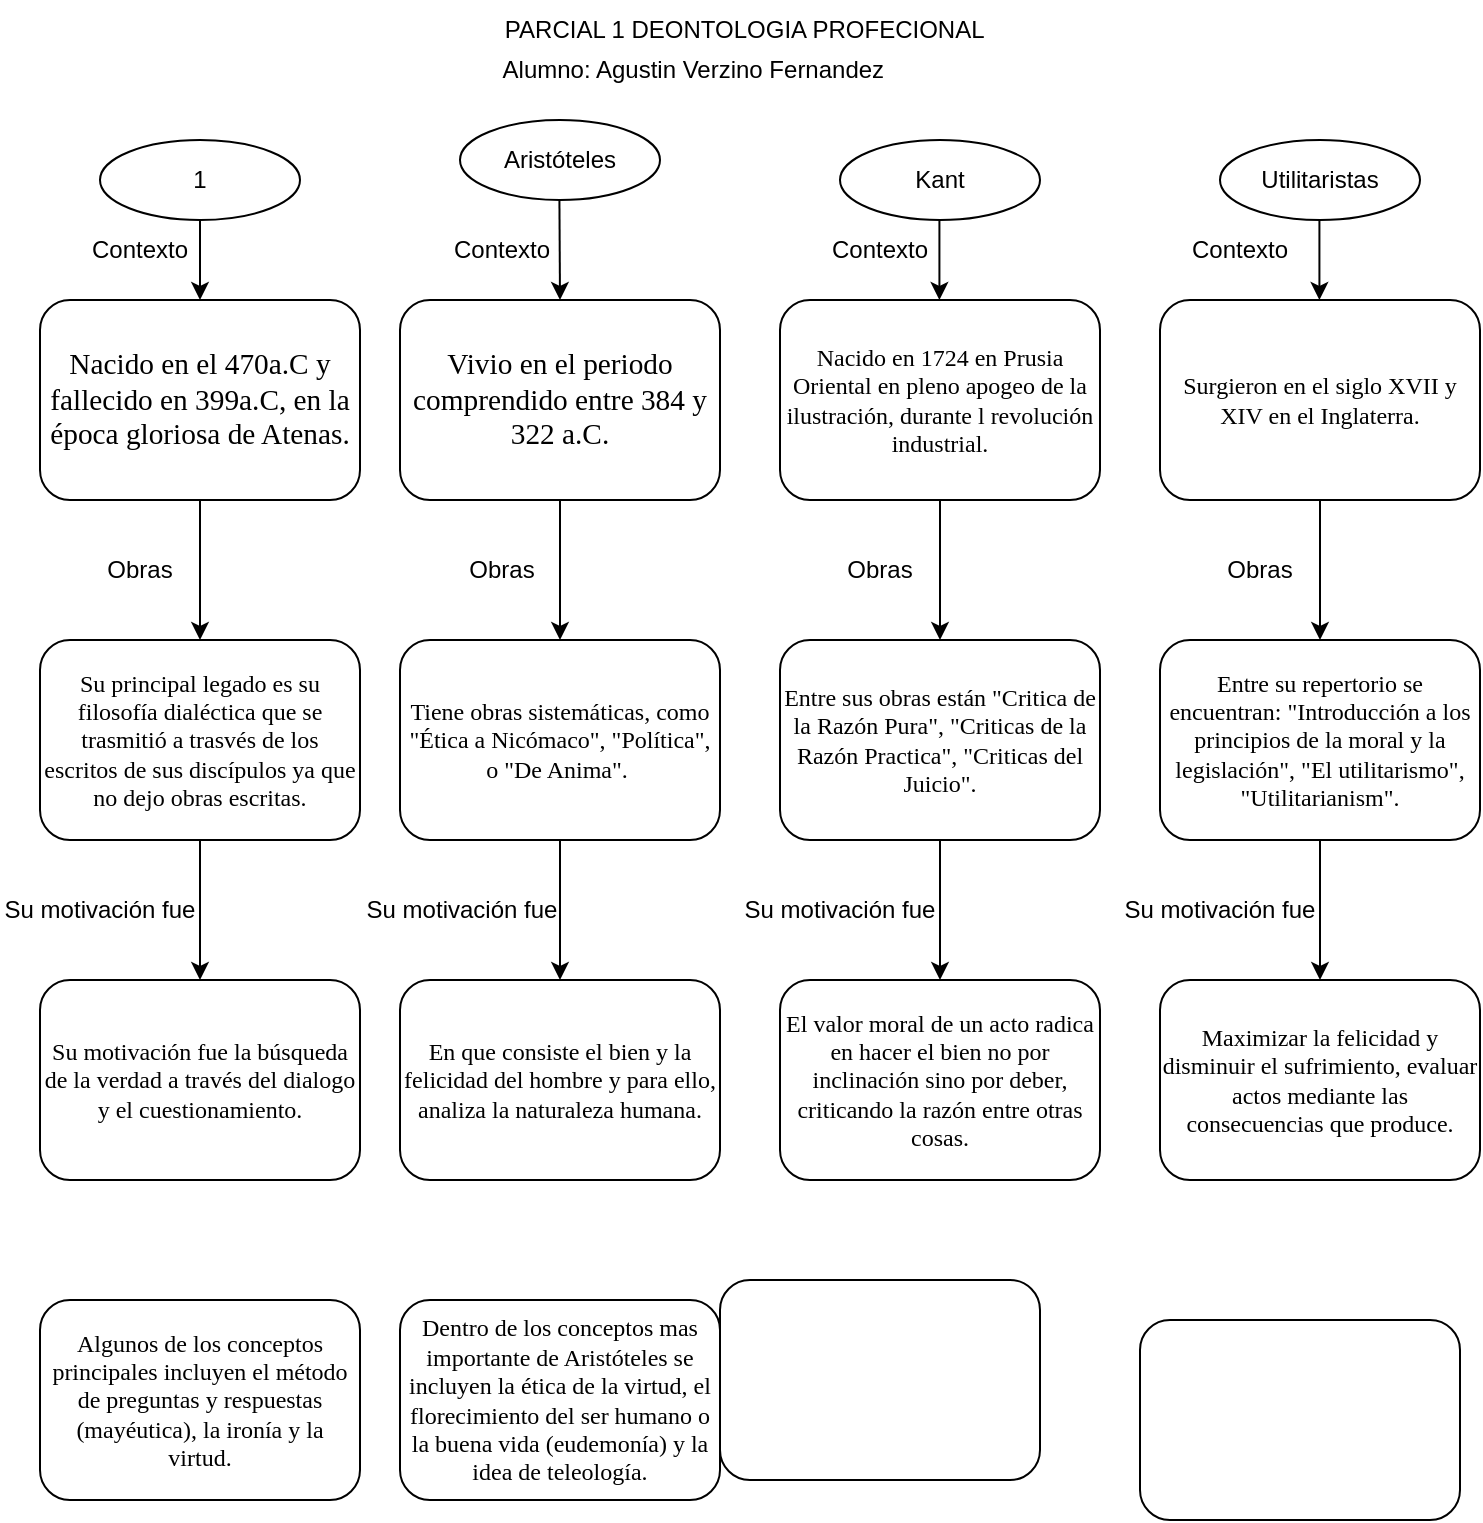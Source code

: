 <mxfile version="24.3.0" type="github">
  <diagram name="Página-1" id="jvUbDSnbE1fdLhawKNMB">
    <mxGraphModel dx="819" dy="431" grid="1" gridSize="10" guides="1" tooltips="1" connect="1" arrows="1" fold="1" page="1" pageScale="1" pageWidth="827" pageHeight="1169" math="0" shadow="0">
      <root>
        <mxCell id="0" />
        <mxCell id="1" parent="0" />
        <mxCell id="5eZ_OWJN1cZH5B9Uckm3-1" value="1" style="ellipse;whiteSpace=wrap;html=1;" vertex="1" parent="1">
          <mxGeometry x="90" y="70" width="100" height="40" as="geometry" />
        </mxCell>
        <mxCell id="5eZ_OWJN1cZH5B9Uckm3-2" value="Utilitaristas" style="ellipse;whiteSpace=wrap;html=1;" vertex="1" parent="1">
          <mxGeometry x="650" y="70" width="100" height="40" as="geometry" />
        </mxCell>
        <mxCell id="5eZ_OWJN1cZH5B9Uckm3-3" value="Kant" style="ellipse;whiteSpace=wrap;html=1;" vertex="1" parent="1">
          <mxGeometry x="460" y="70" width="100" height="40" as="geometry" />
        </mxCell>
        <mxCell id="5eZ_OWJN1cZH5B9Uckm3-4" value="Aristóteles" style="ellipse;whiteSpace=wrap;html=1;" vertex="1" parent="1">
          <mxGeometry x="270" y="60" width="100" height="40" as="geometry" />
        </mxCell>
        <mxCell id="5eZ_OWJN1cZH5B9Uckm3-34" value="" style="edgeStyle=orthogonalEdgeStyle;rounded=0;orthogonalLoop=1;jettySize=auto;html=1;" edge="1" parent="1" source="5eZ_OWJN1cZH5B9Uckm3-5" target="5eZ_OWJN1cZH5B9Uckm3-29">
          <mxGeometry relative="1" as="geometry" />
        </mxCell>
        <mxCell id="5eZ_OWJN1cZH5B9Uckm3-5" value="&lt;span id=&quot;docs-internal-guid-28752365-7fff-7cd7-d6cf-ebce9c69aaff&quot;&gt;&lt;span style=&quot;font-size: 11pt; font-family: &amp;quot;Times New Roman&amp;quot;, serif; background-color: transparent; font-variant-numeric: normal; font-variant-east-asian: normal; font-variant-alternates: normal; font-variant-position: normal; vertical-align: baseline; white-space-collapse: preserve;&quot;&gt;Nacido en el 470a.C y fallecido en 399a.C, en la época gloriosa de Atenas.&lt;/span&gt;&lt;/span&gt;" style="rounded=1;whiteSpace=wrap;html=1;" vertex="1" parent="1">
          <mxGeometry x="60" y="150" width="160" height="100" as="geometry" />
        </mxCell>
        <mxCell id="5eZ_OWJN1cZH5B9Uckm3-35" value="" style="edgeStyle=orthogonalEdgeStyle;rounded=0;orthogonalLoop=1;jettySize=auto;html=1;" edge="1" parent="1" source="5eZ_OWJN1cZH5B9Uckm3-10" target="5eZ_OWJN1cZH5B9Uckm3-27">
          <mxGeometry relative="1" as="geometry" />
        </mxCell>
        <mxCell id="5eZ_OWJN1cZH5B9Uckm3-10" value="&lt;span style=&quot;font-family: &amp;quot;Times New Roman&amp;quot;;&quot;&gt;Nacido en 1724 en Prusia Oriental en pleno apogeo de la ilustración, durante l revolución industrial.&lt;/span&gt;" style="rounded=1;whiteSpace=wrap;html=1;" vertex="1" parent="1">
          <mxGeometry x="430" y="150" width="160" height="100" as="geometry" />
        </mxCell>
        <mxCell id="5eZ_OWJN1cZH5B9Uckm3-32" value="" style="edgeStyle=orthogonalEdgeStyle;rounded=0;orthogonalLoop=1;jettySize=auto;html=1;" edge="1" parent="1" source="5eZ_OWJN1cZH5B9Uckm3-11" target="5eZ_OWJN1cZH5B9Uckm3-26">
          <mxGeometry relative="1" as="geometry" />
        </mxCell>
        <mxCell id="5eZ_OWJN1cZH5B9Uckm3-11" value="&lt;span style=&quot;font-family: &amp;quot;Times New Roman&amp;quot;, serif; font-size: 14.667px; white-space-collapse: preserve;&quot;&gt;Vivio en el periodo comprendido entre 384 y 322 a.C.&lt;/span&gt;" style="rounded=1;whiteSpace=wrap;html=1;" vertex="1" parent="1">
          <mxGeometry x="240" y="150" width="160" height="100" as="geometry" />
        </mxCell>
        <mxCell id="5eZ_OWJN1cZH5B9Uckm3-37" value="" style="edgeStyle=orthogonalEdgeStyle;rounded=0;orthogonalLoop=1;jettySize=auto;html=1;" edge="1" parent="1" source="5eZ_OWJN1cZH5B9Uckm3-12" target="5eZ_OWJN1cZH5B9Uckm3-36">
          <mxGeometry relative="1" as="geometry" />
        </mxCell>
        <mxCell id="5eZ_OWJN1cZH5B9Uckm3-12" value="&lt;font face=&quot;Times New Roman&quot;&gt;Surgieron en el siglo XVII y XIV en el Inglaterra.&lt;/font&gt;" style="rounded=1;whiteSpace=wrap;html=1;" vertex="1" parent="1">
          <mxGeometry x="620" y="150" width="160" height="100" as="geometry" />
        </mxCell>
        <mxCell id="5eZ_OWJN1cZH5B9Uckm3-13" value="PARCIAL 1 DEONTOLOGIA PROFECIONAL&amp;nbsp;" style="text;html=1;align=center;verticalAlign=middle;whiteSpace=wrap;rounded=0;" vertex="1" parent="1">
          <mxGeometry x="261" width="306" height="30" as="geometry" />
        </mxCell>
        <mxCell id="5eZ_OWJN1cZH5B9Uckm3-14" value="&amp;nbsp;Alumno: Agustin Verzino Fernandez" style="text;html=1;align=center;verticalAlign=middle;whiteSpace=wrap;rounded=0;" vertex="1" parent="1">
          <mxGeometry x="280" y="20" width="210" height="30" as="geometry" />
        </mxCell>
        <mxCell id="5eZ_OWJN1cZH5B9Uckm3-18" value="" style="endArrow=classic;html=1;rounded=0;exitX=0.5;exitY=1;exitDx=0;exitDy=0;" edge="1" parent="1" source="5eZ_OWJN1cZH5B9Uckm3-1">
          <mxGeometry width="50" height="50" relative="1" as="geometry">
            <mxPoint x="380" y="230" as="sourcePoint" />
            <mxPoint x="140" y="150" as="targetPoint" />
          </mxGeometry>
        </mxCell>
        <mxCell id="5eZ_OWJN1cZH5B9Uckm3-19" value="Contexto" style="text;html=1;align=center;verticalAlign=middle;whiteSpace=wrap;rounded=0;" vertex="1" parent="1">
          <mxGeometry x="80" y="110" width="60" height="30" as="geometry" />
        </mxCell>
        <mxCell id="5eZ_OWJN1cZH5B9Uckm3-20" value="Contexto" style="text;html=1;align=center;verticalAlign=middle;whiteSpace=wrap;rounded=0;" vertex="1" parent="1">
          <mxGeometry x="261" y="110" width="60" height="30" as="geometry" />
        </mxCell>
        <mxCell id="5eZ_OWJN1cZH5B9Uckm3-21" value="Contexto" style="text;html=1;align=center;verticalAlign=middle;whiteSpace=wrap;rounded=0;" vertex="1" parent="1">
          <mxGeometry x="630" y="110" width="60" height="30" as="geometry" />
        </mxCell>
        <mxCell id="5eZ_OWJN1cZH5B9Uckm3-22" value="Contexto" style="text;html=1;align=center;verticalAlign=middle;whiteSpace=wrap;rounded=0;" vertex="1" parent="1">
          <mxGeometry x="450" y="110" width="60" height="30" as="geometry" />
        </mxCell>
        <mxCell id="5eZ_OWJN1cZH5B9Uckm3-23" value="" style="endArrow=classic;html=1;rounded=0;exitX=0.5;exitY=1;exitDx=0;exitDy=0;entryX=0.5;entryY=0;entryDx=0;entryDy=0;" edge="1" parent="1" target="5eZ_OWJN1cZH5B9Uckm3-11">
          <mxGeometry width="50" height="50" relative="1" as="geometry">
            <mxPoint x="319.71" y="100" as="sourcePoint" />
            <mxPoint x="319.71" y="140" as="targetPoint" />
          </mxGeometry>
        </mxCell>
        <mxCell id="5eZ_OWJN1cZH5B9Uckm3-24" value="" style="endArrow=classic;html=1;rounded=0;exitX=0.5;exitY=1;exitDx=0;exitDy=0;" edge="1" parent="1">
          <mxGeometry width="50" height="50" relative="1" as="geometry">
            <mxPoint x="509.71" y="110" as="sourcePoint" />
            <mxPoint x="509.71" y="150" as="targetPoint" />
          </mxGeometry>
        </mxCell>
        <mxCell id="5eZ_OWJN1cZH5B9Uckm3-25" value="" style="endArrow=classic;html=1;rounded=0;exitX=0.5;exitY=1;exitDx=0;exitDy=0;" edge="1" parent="1">
          <mxGeometry width="50" height="50" relative="1" as="geometry">
            <mxPoint x="699.71" y="110" as="sourcePoint" />
            <mxPoint x="699.71" y="150" as="targetPoint" />
          </mxGeometry>
        </mxCell>
        <mxCell id="5eZ_OWJN1cZH5B9Uckm3-49" value="" style="edgeStyle=orthogonalEdgeStyle;rounded=0;orthogonalLoop=1;jettySize=auto;html=1;" edge="1" parent="1" source="5eZ_OWJN1cZH5B9Uckm3-26" target="5eZ_OWJN1cZH5B9Uckm3-47">
          <mxGeometry relative="1" as="geometry" />
        </mxCell>
        <mxCell id="5eZ_OWJN1cZH5B9Uckm3-26" value="&lt;font face=&quot;Times New Roman&quot;&gt;Tiene obras sistemáticas, como &quot;Ética a Nicómaco&quot;, &quot;Política&quot;, o &quot;De Anima&quot;.&amp;nbsp;&lt;/font&gt;" style="rounded=1;whiteSpace=wrap;html=1;" vertex="1" parent="1">
          <mxGeometry x="240" y="320" width="160" height="100" as="geometry" />
        </mxCell>
        <mxCell id="5eZ_OWJN1cZH5B9Uckm3-50" value="" style="edgeStyle=orthogonalEdgeStyle;rounded=0;orthogonalLoop=1;jettySize=auto;html=1;" edge="1" parent="1" source="5eZ_OWJN1cZH5B9Uckm3-27" target="5eZ_OWJN1cZH5B9Uckm3-46">
          <mxGeometry relative="1" as="geometry" />
        </mxCell>
        <mxCell id="5eZ_OWJN1cZH5B9Uckm3-27" value="&lt;font face=&quot;Times New Roman&quot;&gt;Entre sus obras están &quot;Critica de la Razón Pura&quot;, &quot;Criticas de la Razón Practica&quot;, &quot;Criticas del Juicio&quot;.&lt;/font&gt;" style="rounded=1;whiteSpace=wrap;html=1;" vertex="1" parent="1">
          <mxGeometry x="430" y="320" width="160" height="100" as="geometry" />
        </mxCell>
        <mxCell id="5eZ_OWJN1cZH5B9Uckm3-48" value="" style="edgeStyle=orthogonalEdgeStyle;rounded=0;orthogonalLoop=1;jettySize=auto;html=1;" edge="1" parent="1" source="5eZ_OWJN1cZH5B9Uckm3-29" target="5eZ_OWJN1cZH5B9Uckm3-44">
          <mxGeometry relative="1" as="geometry" />
        </mxCell>
        <mxCell id="5eZ_OWJN1cZH5B9Uckm3-29" value="&lt;font face=&quot;Times New Roman&quot;&gt;Su principal legado es su filosofía dialéctica que se trasmitió a trasvés de los escritos de sus discípulos ya que no dejo obras escritas.&lt;/font&gt;" style="rounded=1;whiteSpace=wrap;html=1;" vertex="1" parent="1">
          <mxGeometry x="60" y="320" width="160" height="100" as="geometry" />
        </mxCell>
        <mxCell id="5eZ_OWJN1cZH5B9Uckm3-51" value="" style="edgeStyle=orthogonalEdgeStyle;rounded=0;orthogonalLoop=1;jettySize=auto;html=1;" edge="1" parent="1" source="5eZ_OWJN1cZH5B9Uckm3-36" target="5eZ_OWJN1cZH5B9Uckm3-45">
          <mxGeometry relative="1" as="geometry" />
        </mxCell>
        <mxCell id="5eZ_OWJN1cZH5B9Uckm3-36" value="&lt;font face=&quot;Times New Roman&quot;&gt;Entre su repertorio se encuentran: &quot;Introducción a los principios de la moral y la legislación&quot;, &quot;El utilitarismo&quot;, &quot;Utilitarianism&quot;.&lt;/font&gt;" style="rounded=1;whiteSpace=wrap;html=1;" vertex="1" parent="1">
          <mxGeometry x="620" y="320" width="160" height="100" as="geometry" />
        </mxCell>
        <mxCell id="5eZ_OWJN1cZH5B9Uckm3-40" value="Obras" style="text;html=1;align=center;verticalAlign=middle;whiteSpace=wrap;rounded=0;" vertex="1" parent="1">
          <mxGeometry x="80" y="270" width="60" height="30" as="geometry" />
        </mxCell>
        <mxCell id="5eZ_OWJN1cZH5B9Uckm3-41" value="Obras" style="text;html=1;align=center;verticalAlign=middle;whiteSpace=wrap;rounded=0;" vertex="1" parent="1">
          <mxGeometry x="261" y="270" width="60" height="30" as="geometry" />
        </mxCell>
        <mxCell id="5eZ_OWJN1cZH5B9Uckm3-42" value="Obras" style="text;html=1;align=center;verticalAlign=middle;whiteSpace=wrap;rounded=0;" vertex="1" parent="1">
          <mxGeometry x="450" y="270" width="60" height="30" as="geometry" />
        </mxCell>
        <mxCell id="5eZ_OWJN1cZH5B9Uckm3-43" value="Obras" style="text;html=1;align=center;verticalAlign=middle;whiteSpace=wrap;rounded=0;" vertex="1" parent="1">
          <mxGeometry x="640" y="270" width="60" height="30" as="geometry" />
        </mxCell>
        <mxCell id="5eZ_OWJN1cZH5B9Uckm3-44" value="&lt;font face=&quot;Times New Roman&quot;&gt;Su motivación fue la búsqueda de la verdad a través del dialogo y el cuestionamiento.&lt;/font&gt;" style="rounded=1;whiteSpace=wrap;html=1;" vertex="1" parent="1">
          <mxGeometry x="60" y="490" width="160" height="100" as="geometry" />
        </mxCell>
        <mxCell id="5eZ_OWJN1cZH5B9Uckm3-45" value="&lt;font face=&quot;Times New Roman&quot;&gt;Maximizar la felicidad y disminuir el sufrimiento, evaluar actos mediante las consecuencias que produce.&lt;/font&gt;" style="rounded=1;whiteSpace=wrap;html=1;" vertex="1" parent="1">
          <mxGeometry x="620" y="490" width="160" height="100" as="geometry" />
        </mxCell>
        <mxCell id="5eZ_OWJN1cZH5B9Uckm3-46" value="&lt;font face=&quot;Times New Roman&quot;&gt;El valor moral de un acto radica en hacer el bien no por inclinación sino por deber, criticando la razón entre otras cosas.&lt;/font&gt;" style="rounded=1;whiteSpace=wrap;html=1;" vertex="1" parent="1">
          <mxGeometry x="430" y="490" width="160" height="100" as="geometry" />
        </mxCell>
        <mxCell id="5eZ_OWJN1cZH5B9Uckm3-47" value="&lt;font face=&quot;Times New Roman&quot;&gt;En que consiste el bien y la felicidad del hombre y para ello, analiza la naturaleza humana.&lt;/font&gt;" style="rounded=1;whiteSpace=wrap;html=1;" vertex="1" parent="1">
          <mxGeometry x="240" y="490" width="160" height="100" as="geometry" />
        </mxCell>
        <mxCell id="5eZ_OWJN1cZH5B9Uckm3-53" value="Su motivación fue" style="text;html=1;align=center;verticalAlign=middle;whiteSpace=wrap;rounded=0;" vertex="1" parent="1">
          <mxGeometry x="40" y="440" width="100" height="30" as="geometry" />
        </mxCell>
        <mxCell id="5eZ_OWJN1cZH5B9Uckm3-54" value="Su motivación fue" style="text;html=1;align=center;verticalAlign=middle;whiteSpace=wrap;rounded=0;" vertex="1" parent="1">
          <mxGeometry x="221" y="440" width="100" height="30" as="geometry" />
        </mxCell>
        <mxCell id="5eZ_OWJN1cZH5B9Uckm3-55" value="Su motivación fue" style="text;html=1;align=center;verticalAlign=middle;whiteSpace=wrap;rounded=0;" vertex="1" parent="1">
          <mxGeometry x="410" y="440" width="100" height="30" as="geometry" />
        </mxCell>
        <mxCell id="5eZ_OWJN1cZH5B9Uckm3-56" value="Su motivación fue" style="text;html=1;align=center;verticalAlign=middle;whiteSpace=wrap;rounded=0;" vertex="1" parent="1">
          <mxGeometry x="600" y="440" width="100" height="30" as="geometry" />
        </mxCell>
        <mxCell id="5eZ_OWJN1cZH5B9Uckm3-57" value="&lt;font face=&quot;Times New Roman&quot;&gt;Algunos de los conceptos principales incluyen el método de preguntas y respuestas (mayéutica), la ironía y la virtud.&lt;/font&gt;" style="rounded=1;whiteSpace=wrap;html=1;" vertex="1" parent="1">
          <mxGeometry x="60" y="650" width="160" height="100" as="geometry" />
        </mxCell>
        <mxCell id="5eZ_OWJN1cZH5B9Uckm3-58" value="" style="rounded=1;whiteSpace=wrap;html=1;" vertex="1" parent="1">
          <mxGeometry x="610" y="660" width="160" height="100" as="geometry" />
        </mxCell>
        <mxCell id="5eZ_OWJN1cZH5B9Uckm3-59" value="" style="rounded=1;whiteSpace=wrap;html=1;" vertex="1" parent="1">
          <mxGeometry x="400" y="640" width="160" height="100" as="geometry" />
        </mxCell>
        <mxCell id="5eZ_OWJN1cZH5B9Uckm3-60" value="&lt;font face=&quot;Times New Roman&quot;&gt;Dentro de los conceptos mas importante de Aristóteles se incluyen la ética de la virtud, el florecimiento del ser humano o la buena vida (eudemonía) y la idea de teleología.&lt;/font&gt;" style="rounded=1;whiteSpace=wrap;html=1;" vertex="1" parent="1">
          <mxGeometry x="240" y="650" width="160" height="100" as="geometry" />
        </mxCell>
      </root>
    </mxGraphModel>
  </diagram>
</mxfile>
